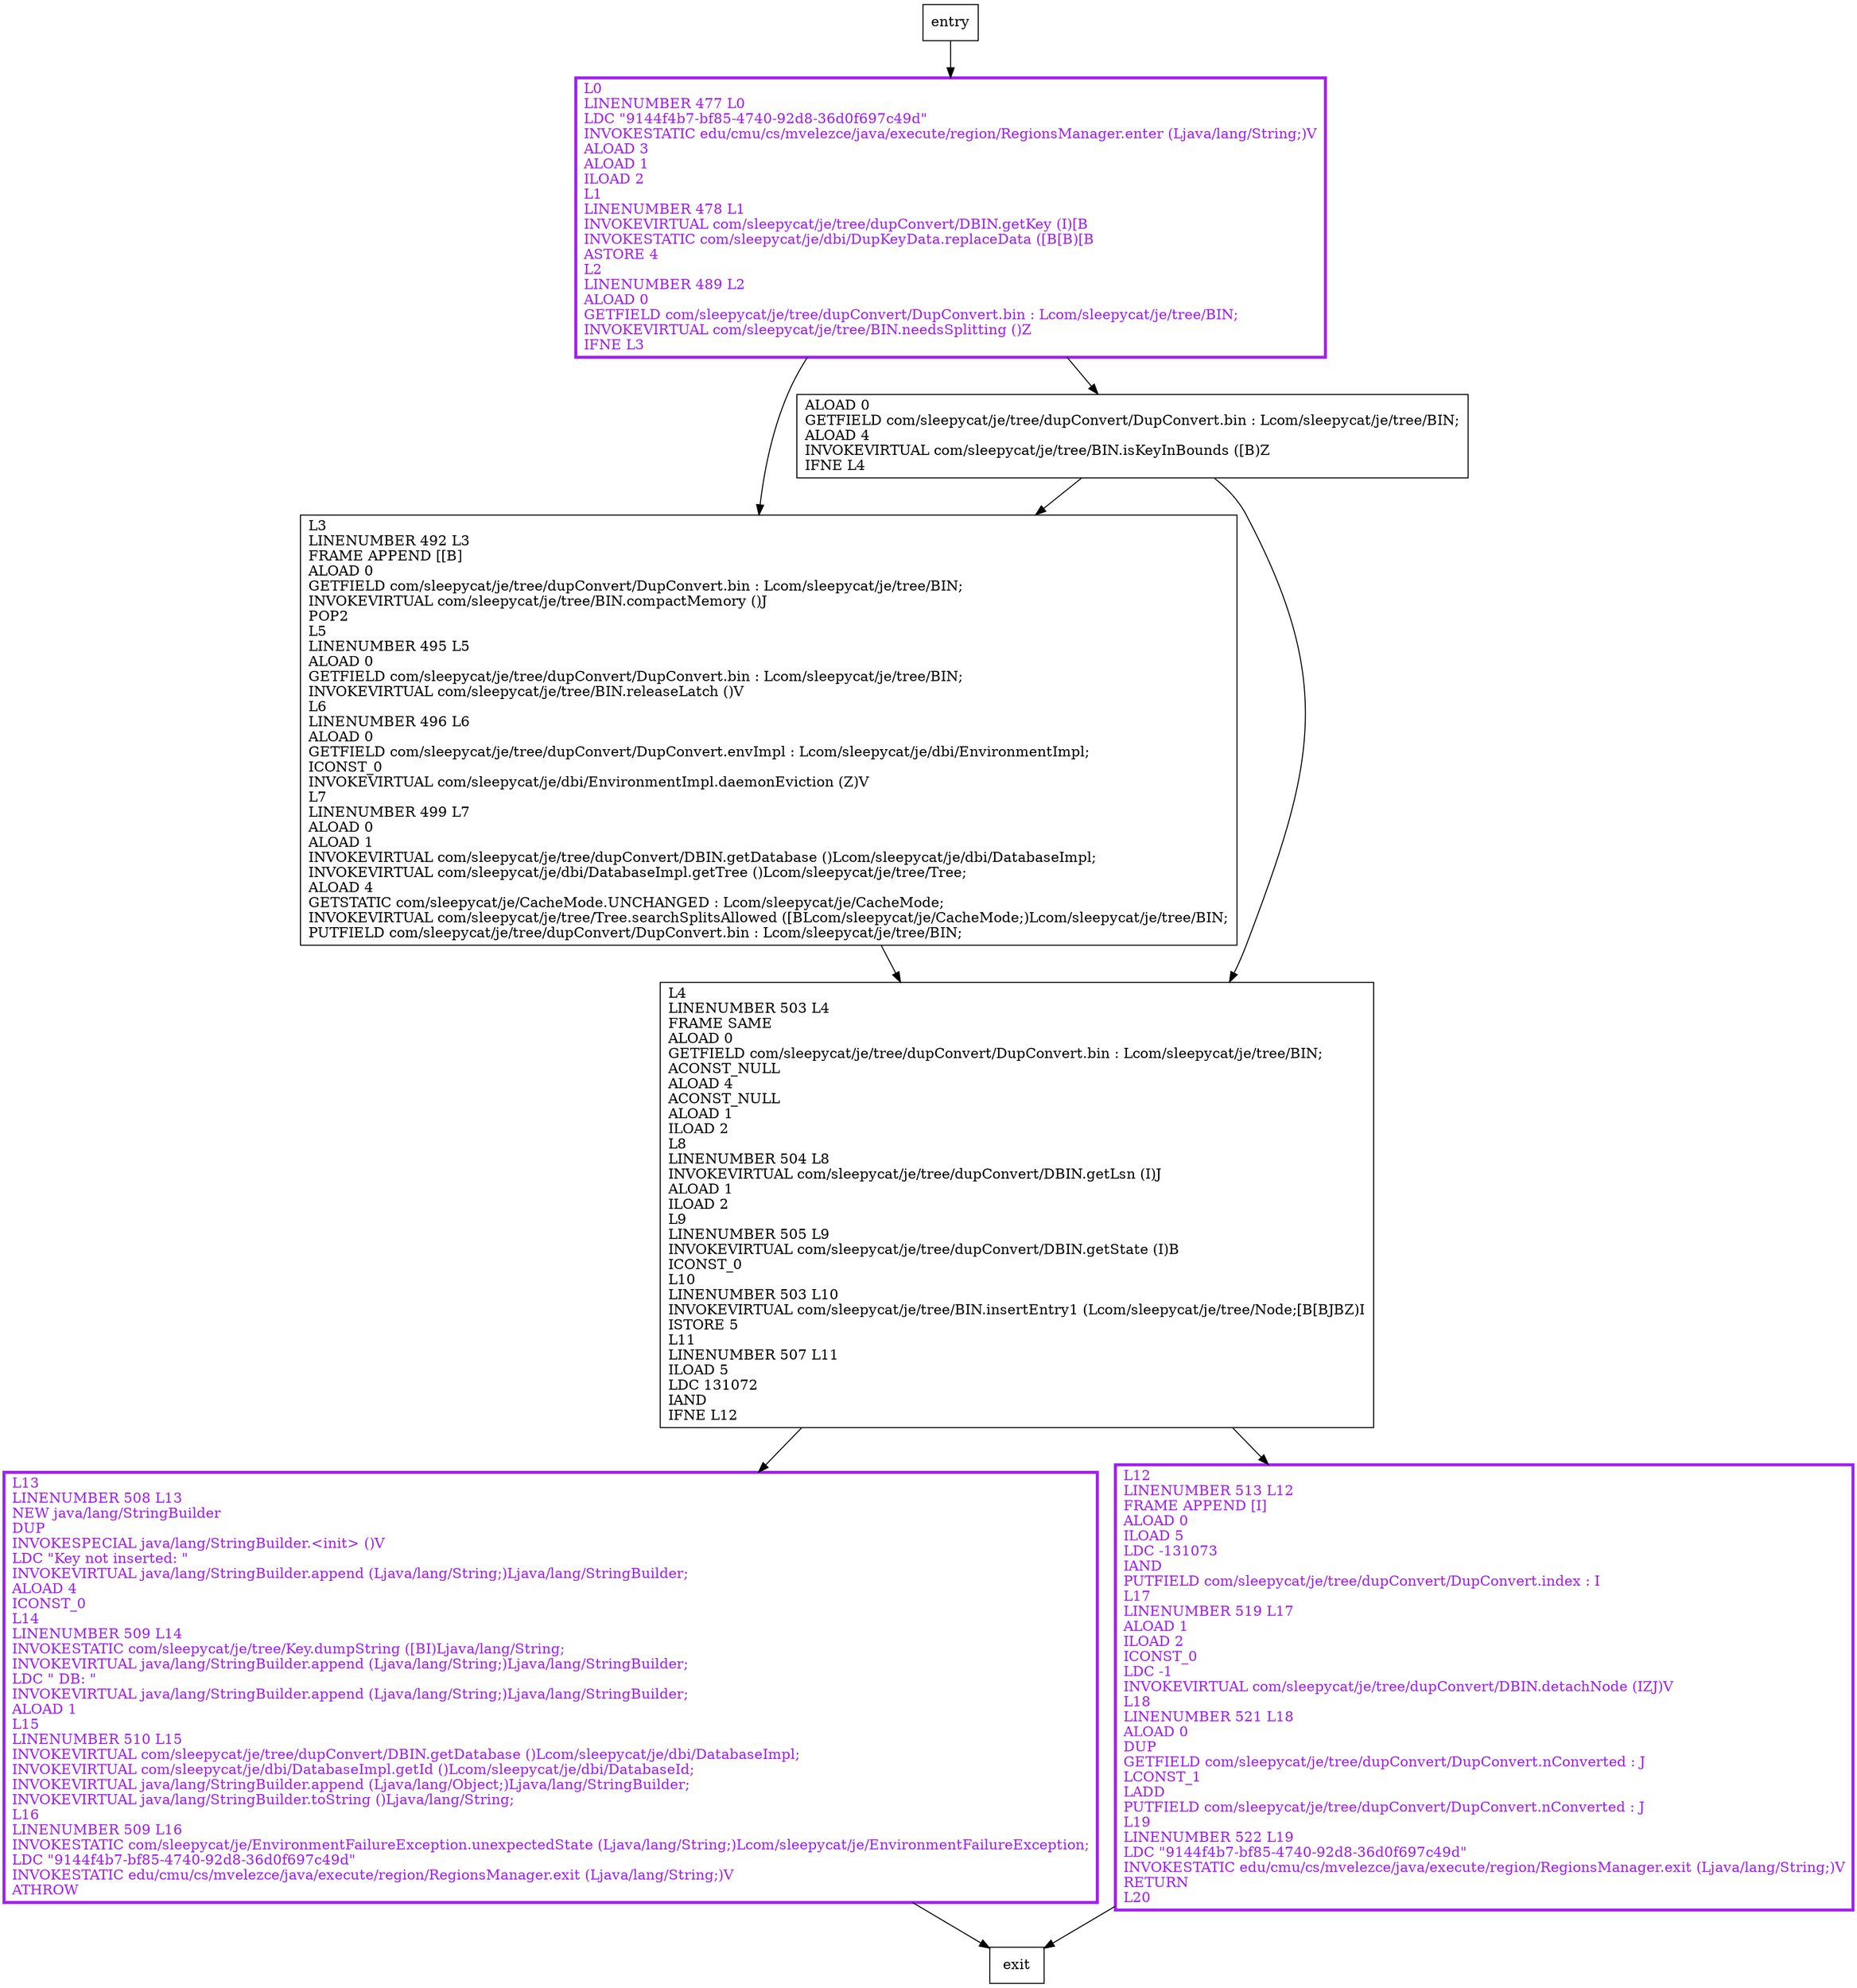 digraph convertDbinSlot {
node [shape=record];
1170999874 [label="ALOAD 0\lGETFIELD com/sleepycat/je/tree/dupConvert/DupConvert.bin : Lcom/sleepycat/je/tree/BIN;\lALOAD 4\lINVOKEVIRTUAL com/sleepycat/je/tree/BIN.isKeyInBounds ([B)Z\lIFNE L4\l"];
2085662476 [label="L13\lLINENUMBER 508 L13\lNEW java/lang/StringBuilder\lDUP\lINVOKESPECIAL java/lang/StringBuilder.\<init\> ()V\lLDC \"Key not inserted: \"\lINVOKEVIRTUAL java/lang/StringBuilder.append (Ljava/lang/String;)Ljava/lang/StringBuilder;\lALOAD 4\lICONST_0\lL14\lLINENUMBER 509 L14\lINVOKESTATIC com/sleepycat/je/tree/Key.dumpString ([BI)Ljava/lang/String;\lINVOKEVIRTUAL java/lang/StringBuilder.append (Ljava/lang/String;)Ljava/lang/StringBuilder;\lLDC \" DB: \"\lINVOKEVIRTUAL java/lang/StringBuilder.append (Ljava/lang/String;)Ljava/lang/StringBuilder;\lALOAD 1\lL15\lLINENUMBER 510 L15\lINVOKEVIRTUAL com/sleepycat/je/tree/dupConvert/DBIN.getDatabase ()Lcom/sleepycat/je/dbi/DatabaseImpl;\lINVOKEVIRTUAL com/sleepycat/je/dbi/DatabaseImpl.getId ()Lcom/sleepycat/je/dbi/DatabaseId;\lINVOKEVIRTUAL java/lang/StringBuilder.append (Ljava/lang/Object;)Ljava/lang/StringBuilder;\lINVOKEVIRTUAL java/lang/StringBuilder.toString ()Ljava/lang/String;\lL16\lLINENUMBER 509 L16\lINVOKESTATIC com/sleepycat/je/EnvironmentFailureException.unexpectedState (Ljava/lang/String;)Lcom/sleepycat/je/EnvironmentFailureException;\lLDC \"9144f4b7-bf85-4740-92d8-36d0f697c49d\"\lINVOKESTATIC edu/cmu/cs/mvelezce/java/execute/region/RegionsManager.exit (Ljava/lang/String;)V\lATHROW\l"];
509781160 [label="L3\lLINENUMBER 492 L3\lFRAME APPEND [[B]\lALOAD 0\lGETFIELD com/sleepycat/je/tree/dupConvert/DupConvert.bin : Lcom/sleepycat/je/tree/BIN;\lINVOKEVIRTUAL com/sleepycat/je/tree/BIN.compactMemory ()J\lPOP2\lL5\lLINENUMBER 495 L5\lALOAD 0\lGETFIELD com/sleepycat/je/tree/dupConvert/DupConvert.bin : Lcom/sleepycat/je/tree/BIN;\lINVOKEVIRTUAL com/sleepycat/je/tree/BIN.releaseLatch ()V\lL6\lLINENUMBER 496 L6\lALOAD 0\lGETFIELD com/sleepycat/je/tree/dupConvert/DupConvert.envImpl : Lcom/sleepycat/je/dbi/EnvironmentImpl;\lICONST_0\lINVOKEVIRTUAL com/sleepycat/je/dbi/EnvironmentImpl.daemonEviction (Z)V\lL7\lLINENUMBER 499 L7\lALOAD 0\lALOAD 1\lINVOKEVIRTUAL com/sleepycat/je/tree/dupConvert/DBIN.getDatabase ()Lcom/sleepycat/je/dbi/DatabaseImpl;\lINVOKEVIRTUAL com/sleepycat/je/dbi/DatabaseImpl.getTree ()Lcom/sleepycat/je/tree/Tree;\lALOAD 4\lGETSTATIC com/sleepycat/je/CacheMode.UNCHANGED : Lcom/sleepycat/je/CacheMode;\lINVOKEVIRTUAL com/sleepycat/je/tree/Tree.searchSplitsAllowed ([BLcom/sleepycat/je/CacheMode;)Lcom/sleepycat/je/tree/BIN;\lPUTFIELD com/sleepycat/je/tree/dupConvert/DupConvert.bin : Lcom/sleepycat/je/tree/BIN;\l"];
2006717386 [label="L12\lLINENUMBER 513 L12\lFRAME APPEND [I]\lALOAD 0\lILOAD 5\lLDC -131073\lIAND\lPUTFIELD com/sleepycat/je/tree/dupConvert/DupConvert.index : I\lL17\lLINENUMBER 519 L17\lALOAD 1\lILOAD 2\lICONST_0\lLDC -1\lINVOKEVIRTUAL com/sleepycat/je/tree/dupConvert/DBIN.detachNode (IZJ)V\lL18\lLINENUMBER 521 L18\lALOAD 0\lDUP\lGETFIELD com/sleepycat/je/tree/dupConvert/DupConvert.nConverted : J\lLCONST_1\lLADD\lPUTFIELD com/sleepycat/je/tree/dupConvert/DupConvert.nConverted : J\lL19\lLINENUMBER 522 L19\lLDC \"9144f4b7-bf85-4740-92d8-36d0f697c49d\"\lINVOKESTATIC edu/cmu/cs/mvelezce/java/execute/region/RegionsManager.exit (Ljava/lang/String;)V\lRETURN\lL20\l"];
675602955 [label="L0\lLINENUMBER 477 L0\lLDC \"9144f4b7-bf85-4740-92d8-36d0f697c49d\"\lINVOKESTATIC edu/cmu/cs/mvelezce/java/execute/region/RegionsManager.enter (Ljava/lang/String;)V\lALOAD 3\lALOAD 1\lILOAD 2\lL1\lLINENUMBER 478 L1\lINVOKEVIRTUAL com/sleepycat/je/tree/dupConvert/DBIN.getKey (I)[B\lINVOKESTATIC com/sleepycat/je/dbi/DupKeyData.replaceData ([B[B)[B\lASTORE 4\lL2\lLINENUMBER 489 L2\lALOAD 0\lGETFIELD com/sleepycat/je/tree/dupConvert/DupConvert.bin : Lcom/sleepycat/je/tree/BIN;\lINVOKEVIRTUAL com/sleepycat/je/tree/BIN.needsSplitting ()Z\lIFNE L3\l"];
1930125276 [label="L4\lLINENUMBER 503 L4\lFRAME SAME\lALOAD 0\lGETFIELD com/sleepycat/je/tree/dupConvert/DupConvert.bin : Lcom/sleepycat/je/tree/BIN;\lACONST_NULL\lALOAD 4\lACONST_NULL\lALOAD 1\lILOAD 2\lL8\lLINENUMBER 504 L8\lINVOKEVIRTUAL com/sleepycat/je/tree/dupConvert/DBIN.getLsn (I)J\lALOAD 1\lILOAD 2\lL9\lLINENUMBER 505 L9\lINVOKEVIRTUAL com/sleepycat/je/tree/dupConvert/DBIN.getState (I)B\lICONST_0\lL10\lLINENUMBER 503 L10\lINVOKEVIRTUAL com/sleepycat/je/tree/BIN.insertEntry1 (Lcom/sleepycat/je/tree/Node;[B[BJBZ)I\lISTORE 5\lL11\lLINENUMBER 507 L11\lILOAD 5\lLDC 131072\lIAND\lIFNE L12\l"];
entry;
exit;
1170999874 -> 509781160
1170999874 -> 1930125276
entry -> 675602955
2085662476 -> exit
509781160 -> 1930125276
2006717386 -> exit
675602955 -> 1170999874
675602955 -> 509781160
1930125276 -> 2085662476
1930125276 -> 2006717386
2085662476[fontcolor="purple", penwidth=3, color="purple"];
2006717386[fontcolor="purple", penwidth=3, color="purple"];
675602955[fontcolor="purple", penwidth=3, color="purple"];
}
